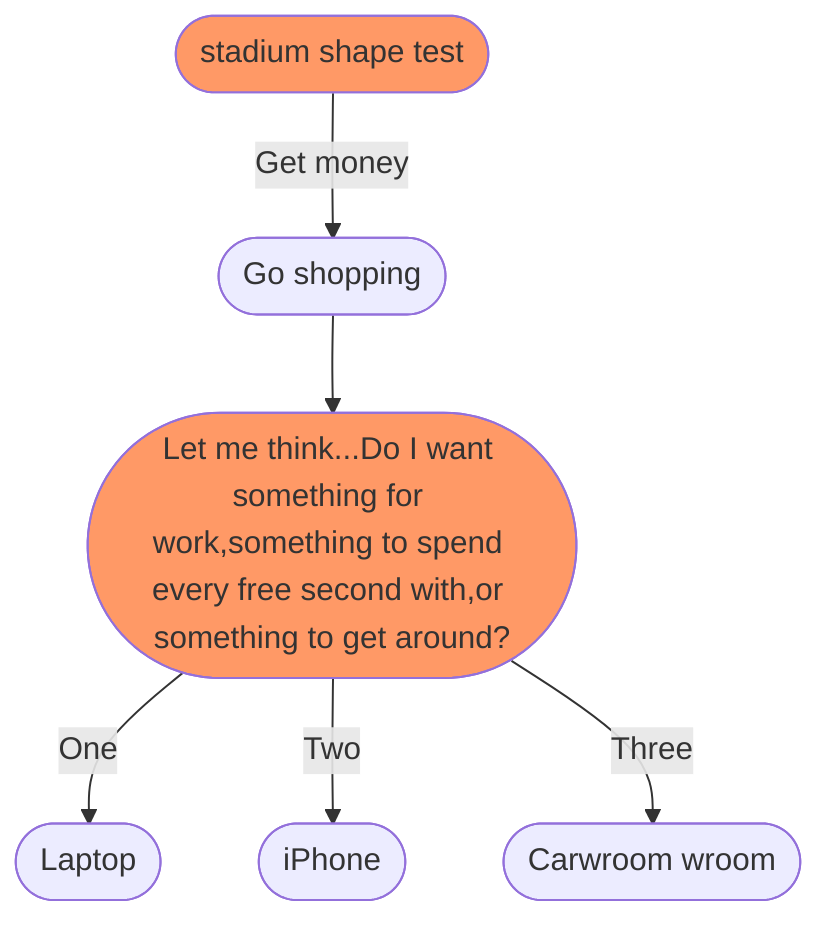 graph TD
    A([stadium shape test])
    A -->|Get money| B([Go shopping])
    B --> C([Let me think...Do I want something for work,something to spend every free second with,or something to get around?])
    C -->|One| D([Laptop])
    C -->|Two| E([iPhone])
    C -->|Three| F([Carwroom wroom])
    click A "flowchart.html#link-clicked" "link test"
    click B testClick "click test"
    classDef someclass fill:#f96;
    class A someclass;
    class C someclass;